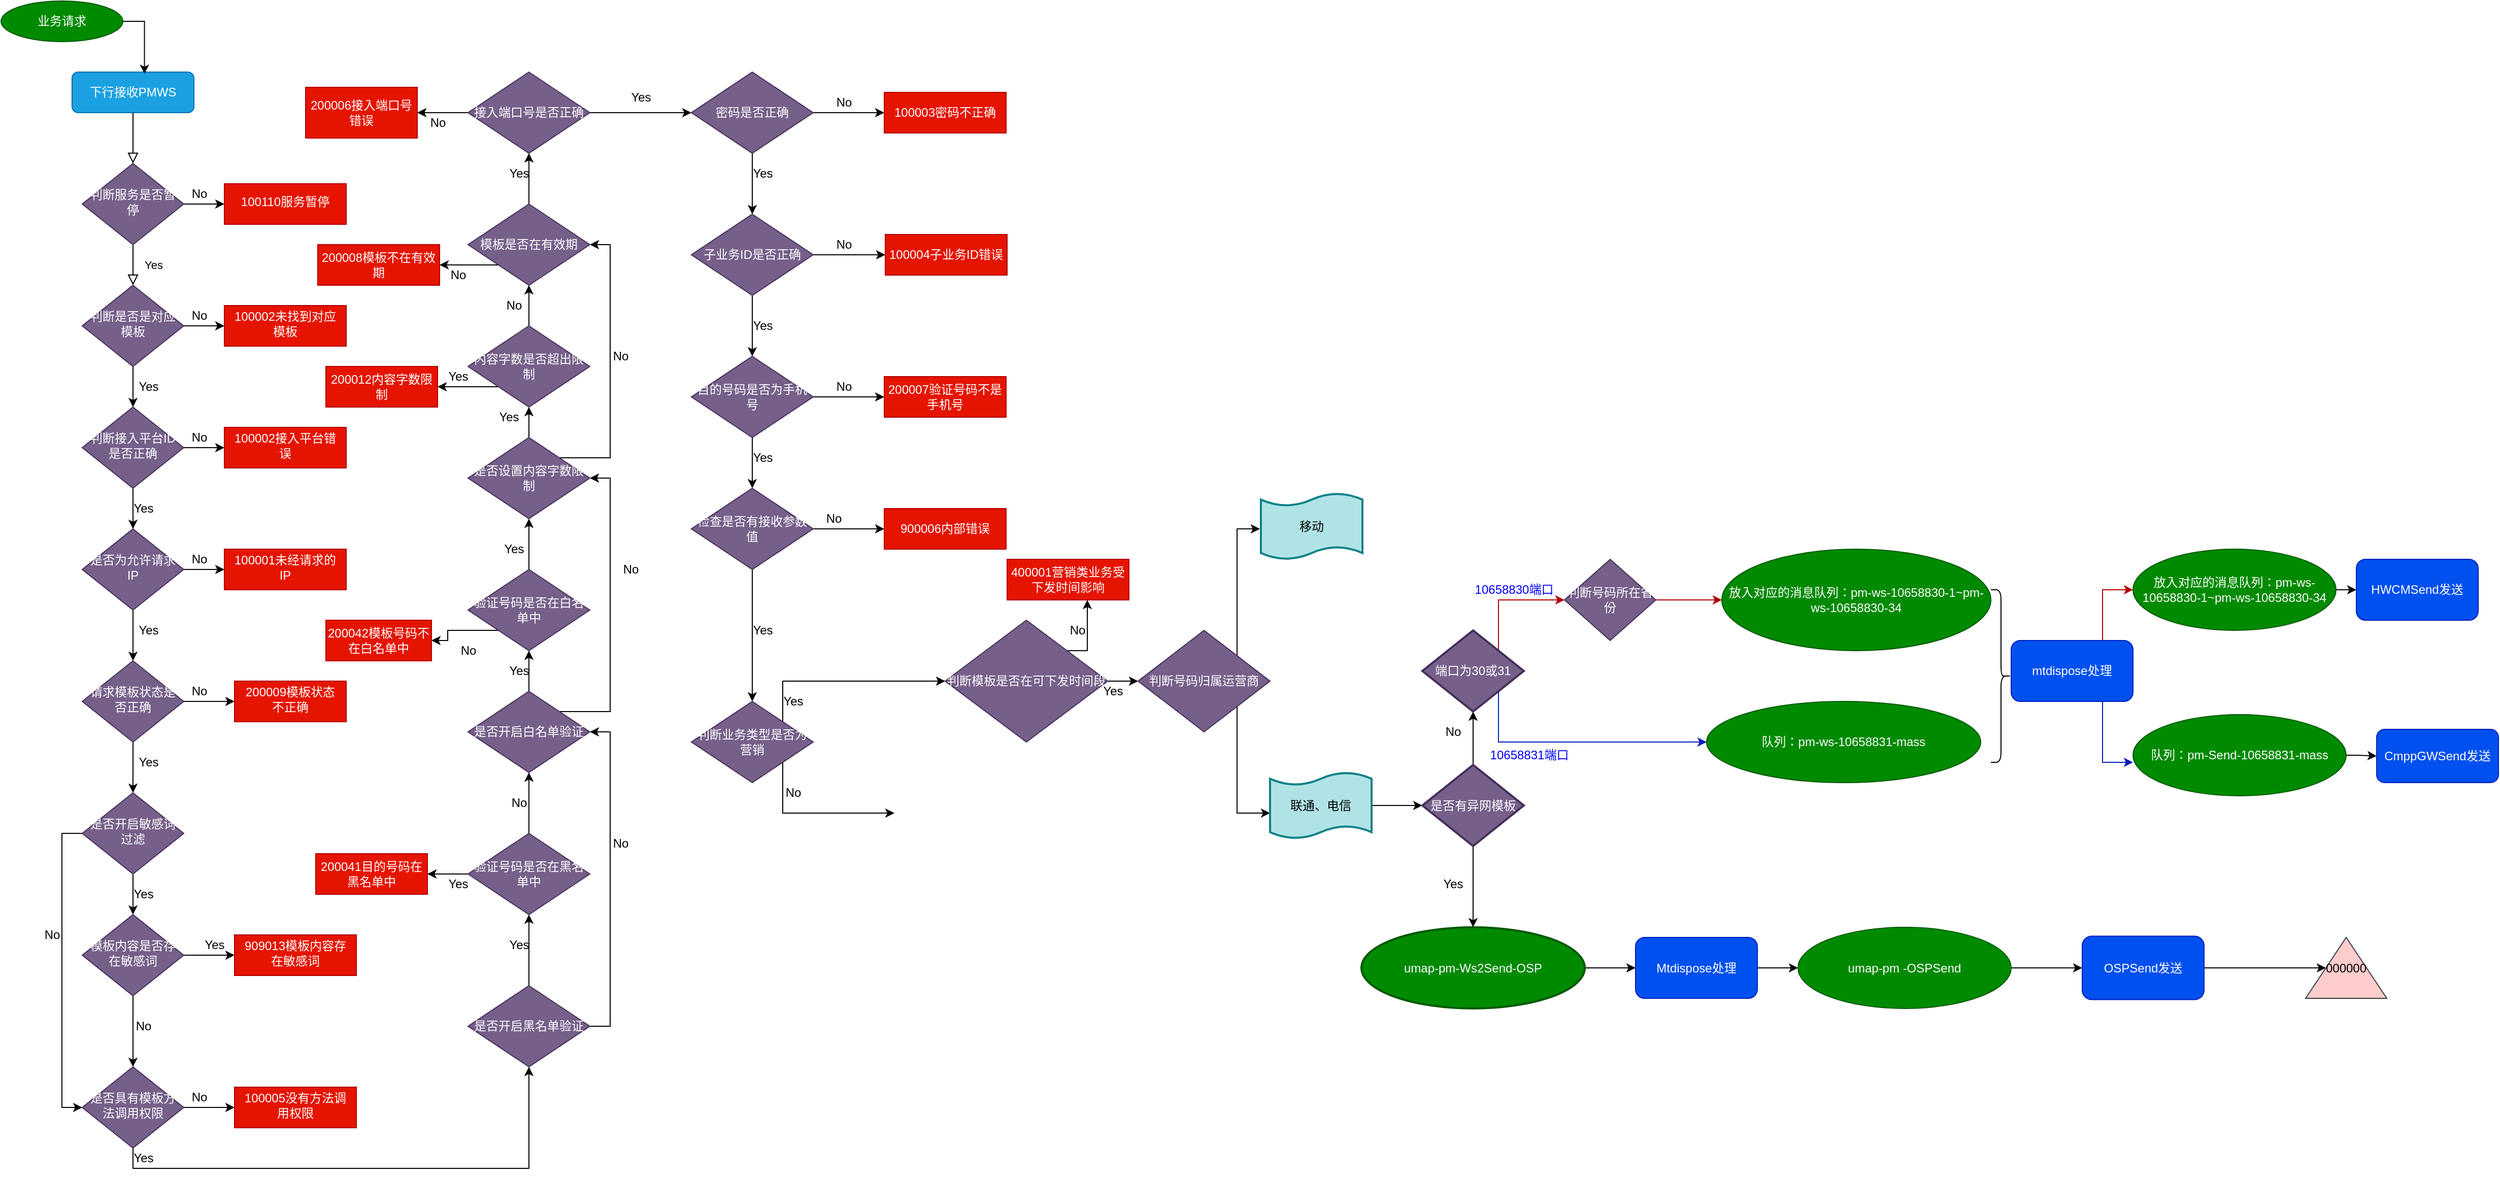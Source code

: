 <mxfile version="13.10.6" type="github">
  <diagram id="C5RBs43oDa-KdzZeNtuy" name="Page-1">
    <mxGraphModel dx="1194" dy="514" grid="1" gridSize="10" guides="1" tooltips="1" connect="1" arrows="1" fold="1" page="1" pageScale="1" pageWidth="827" pageHeight="1169" math="0" shadow="0">
      <root>
        <mxCell id="WIyWlLk6GJQsqaUBKTNV-0" />
        <mxCell id="WIyWlLk6GJQsqaUBKTNV-1" parent="WIyWlLk6GJQsqaUBKTNV-0" />
        <mxCell id="WIyWlLk6GJQsqaUBKTNV-2" value="" style="rounded=0;html=1;jettySize=auto;orthogonalLoop=1;fontSize=11;endArrow=block;endFill=0;endSize=8;strokeWidth=1;shadow=0;labelBackgroundColor=none;edgeStyle=orthogonalEdgeStyle;" parent="WIyWlLk6GJQsqaUBKTNV-1" source="WIyWlLk6GJQsqaUBKTNV-3" target="WIyWlLk6GJQsqaUBKTNV-6" edge="1">
          <mxGeometry relative="1" as="geometry" />
        </mxCell>
        <mxCell id="WIyWlLk6GJQsqaUBKTNV-3" value="下行接收PMWS" style="rounded=1;whiteSpace=wrap;html=1;fontSize=12;glass=0;strokeWidth=1;shadow=0;fillColor=#1ba1e2;strokeColor=#006EAF;fontColor=#ffffff;" parent="WIyWlLk6GJQsqaUBKTNV-1" vertex="1">
          <mxGeometry x="70" y="70" width="120" height="40" as="geometry" />
        </mxCell>
        <mxCell id="WIyWlLk6GJQsqaUBKTNV-4" value="Yes" style="rounded=0;html=1;jettySize=auto;orthogonalLoop=1;fontSize=11;endArrow=block;endFill=0;endSize=8;strokeWidth=1;shadow=0;labelBackgroundColor=none;edgeStyle=orthogonalEdgeStyle;" parent="WIyWlLk6GJQsqaUBKTNV-1" source="WIyWlLk6GJQsqaUBKTNV-6" target="WIyWlLk6GJQsqaUBKTNV-10" edge="1">
          <mxGeometry y="20" relative="1" as="geometry">
            <mxPoint as="offset" />
          </mxGeometry>
        </mxCell>
        <mxCell id="mw9BFmcyNcV64FFNhd6j-9" value="" style="edgeStyle=orthogonalEdgeStyle;rounded=0;orthogonalLoop=1;jettySize=auto;html=1;" edge="1" parent="WIyWlLk6GJQsqaUBKTNV-1" source="WIyWlLk6GJQsqaUBKTNV-6" target="mw9BFmcyNcV64FFNhd6j-8">
          <mxGeometry relative="1" as="geometry" />
        </mxCell>
        <mxCell id="WIyWlLk6GJQsqaUBKTNV-6" value="判断服务是否暂停" style="rhombus;whiteSpace=wrap;html=1;shadow=0;fontFamily=Helvetica;fontSize=12;align=center;strokeWidth=1;spacing=6;spacingTop=-4;fillColor=#76608a;strokeColor=#432D57;fontColor=#ffffff;" parent="WIyWlLk6GJQsqaUBKTNV-1" vertex="1">
          <mxGeometry x="80" y="160" width="100" height="80" as="geometry" />
        </mxCell>
        <mxCell id="mw9BFmcyNcV64FFNhd6j-5" value="" style="edgeStyle=orthogonalEdgeStyle;rounded=0;orthogonalLoop=1;jettySize=auto;html=1;" edge="1" parent="WIyWlLk6GJQsqaUBKTNV-1" source="WIyWlLk6GJQsqaUBKTNV-10" target="mw9BFmcyNcV64FFNhd6j-4">
          <mxGeometry relative="1" as="geometry" />
        </mxCell>
        <mxCell id="mw9BFmcyNcV64FFNhd6j-12" value="" style="edgeStyle=orthogonalEdgeStyle;rounded=0;orthogonalLoop=1;jettySize=auto;html=1;" edge="1" parent="WIyWlLk6GJQsqaUBKTNV-1" source="WIyWlLk6GJQsqaUBKTNV-10" target="mw9BFmcyNcV64FFNhd6j-11">
          <mxGeometry relative="1" as="geometry" />
        </mxCell>
        <mxCell id="WIyWlLk6GJQsqaUBKTNV-10" value="判断是否是对应模板" style="rhombus;whiteSpace=wrap;html=1;shadow=0;fontFamily=Helvetica;fontSize=12;align=center;strokeWidth=1;spacing=6;spacingTop=-4;fillColor=#76608a;strokeColor=#432D57;fontColor=#ffffff;" parent="WIyWlLk6GJQsqaUBKTNV-1" vertex="1">
          <mxGeometry x="80" y="280" width="100" height="80" as="geometry" />
        </mxCell>
        <mxCell id="mw9BFmcyNcV64FFNhd6j-44" style="edgeStyle=orthogonalEdgeStyle;rounded=0;orthogonalLoop=1;jettySize=auto;html=1;exitX=1;exitY=0.5;exitDx=0;exitDy=0;entryX=0.594;entryY=0.042;entryDx=0;entryDy=0;entryPerimeter=0;" edge="1" parent="WIyWlLk6GJQsqaUBKTNV-1" source="mw9BFmcyNcV64FFNhd6j-0" target="WIyWlLk6GJQsqaUBKTNV-3">
          <mxGeometry relative="1" as="geometry">
            <Array as="points">
              <mxPoint x="141" y="20" />
            </Array>
          </mxGeometry>
        </mxCell>
        <mxCell id="mw9BFmcyNcV64FFNhd6j-0" value="业务请求" style="ellipse;whiteSpace=wrap;html=1;fillColor=#008a00;strokeColor=#005700;fontColor=#ffffff;" vertex="1" parent="WIyWlLk6GJQsqaUBKTNV-1">
          <mxGeometry width="120" height="40" as="geometry" />
        </mxCell>
        <mxCell id="mw9BFmcyNcV64FFNhd6j-3" value="No" style="text;html=1;align=center;verticalAlign=middle;resizable=0;points=[];autosize=1;" vertex="1" parent="WIyWlLk6GJQsqaUBKTNV-1">
          <mxGeometry x="180" y="300" width="30" height="20" as="geometry" />
        </mxCell>
        <mxCell id="mw9BFmcyNcV64FFNhd6j-7" value="" style="edgeStyle=orthogonalEdgeStyle;rounded=0;orthogonalLoop=1;jettySize=auto;html=1;" edge="1" parent="WIyWlLk6GJQsqaUBKTNV-1" source="mw9BFmcyNcV64FFNhd6j-4" target="mw9BFmcyNcV64FFNhd6j-6">
          <mxGeometry relative="1" as="geometry" />
        </mxCell>
        <mxCell id="mw9BFmcyNcV64FFNhd6j-16" value="" style="edgeStyle=orthogonalEdgeStyle;rounded=0;orthogonalLoop=1;jettySize=auto;html=1;" edge="1" parent="WIyWlLk6GJQsqaUBKTNV-1" source="mw9BFmcyNcV64FFNhd6j-4" target="mw9BFmcyNcV64FFNhd6j-15">
          <mxGeometry relative="1" as="geometry" />
        </mxCell>
        <mxCell id="mw9BFmcyNcV64FFNhd6j-4" value="判断接入平台ID是否正确" style="rhombus;whiteSpace=wrap;html=1;shadow=0;fontFamily=Helvetica;fontSize=12;align=center;strokeWidth=1;spacing=6;spacingTop=-4;fillColor=#76608a;strokeColor=#432D57;fontColor=#ffffff;" vertex="1" parent="WIyWlLk6GJQsqaUBKTNV-1">
          <mxGeometry x="80" y="400" width="100" height="80" as="geometry" />
        </mxCell>
        <mxCell id="mw9BFmcyNcV64FFNhd6j-6" value="100002接入平台错误" style="whiteSpace=wrap;html=1;shadow=0;strokeWidth=1;spacing=6;spacingTop=-4;fillColor=#e51400;strokeColor=#B20000;fontColor=#ffffff;" vertex="1" parent="WIyWlLk6GJQsqaUBKTNV-1">
          <mxGeometry x="220" y="420" width="120" height="40" as="geometry" />
        </mxCell>
        <mxCell id="mw9BFmcyNcV64FFNhd6j-8" value="100110服务暂停" style="whiteSpace=wrap;html=1;shadow=0;strokeWidth=1;spacing=6;spacingTop=-4;fillColor=#e51400;strokeColor=#B20000;fontColor=#ffffff;" vertex="1" parent="WIyWlLk6GJQsqaUBKTNV-1">
          <mxGeometry x="220" y="180" width="120" height="40" as="geometry" />
        </mxCell>
        <mxCell id="mw9BFmcyNcV64FFNhd6j-10" value="No" style="text;html=1;align=center;verticalAlign=middle;resizable=0;points=[];autosize=1;" vertex="1" parent="WIyWlLk6GJQsqaUBKTNV-1">
          <mxGeometry x="180" y="180" width="30" height="20" as="geometry" />
        </mxCell>
        <mxCell id="mw9BFmcyNcV64FFNhd6j-11" value="100002未找到对应模板" style="whiteSpace=wrap;html=1;shadow=0;strokeWidth=1;spacing=6;spacingTop=-4;fillColor=#e51400;strokeColor=#B20000;fontColor=#ffffff;" vertex="1" parent="WIyWlLk6GJQsqaUBKTNV-1">
          <mxGeometry x="220" y="300" width="120" height="40" as="geometry" />
        </mxCell>
        <mxCell id="mw9BFmcyNcV64FFNhd6j-13" value="No" style="text;html=1;align=center;verticalAlign=middle;resizable=0;points=[];autosize=1;" vertex="1" parent="WIyWlLk6GJQsqaUBKTNV-1">
          <mxGeometry x="180" y="420" width="30" height="20" as="geometry" />
        </mxCell>
        <mxCell id="mw9BFmcyNcV64FFNhd6j-14" value="Yes" style="text;html=1;align=center;verticalAlign=middle;resizable=0;points=[];autosize=1;" vertex="1" parent="WIyWlLk6GJQsqaUBKTNV-1">
          <mxGeometry x="130" y="370" width="30" height="20" as="geometry" />
        </mxCell>
        <mxCell id="mw9BFmcyNcV64FFNhd6j-19" value="" style="edgeStyle=orthogonalEdgeStyle;rounded=0;orthogonalLoop=1;jettySize=auto;html=1;" edge="1" parent="WIyWlLk6GJQsqaUBKTNV-1" source="mw9BFmcyNcV64FFNhd6j-15" target="mw9BFmcyNcV64FFNhd6j-18">
          <mxGeometry relative="1" as="geometry" />
        </mxCell>
        <mxCell id="mw9BFmcyNcV64FFNhd6j-22" value="" style="edgeStyle=orthogonalEdgeStyle;rounded=0;orthogonalLoop=1;jettySize=auto;html=1;" edge="1" parent="WIyWlLk6GJQsqaUBKTNV-1" source="mw9BFmcyNcV64FFNhd6j-15" target="mw9BFmcyNcV64FFNhd6j-21">
          <mxGeometry relative="1" as="geometry" />
        </mxCell>
        <mxCell id="mw9BFmcyNcV64FFNhd6j-15" value="是否为允许请求IP" style="rhombus;whiteSpace=wrap;html=1;shadow=0;fontFamily=Helvetica;fontSize=12;align=center;strokeWidth=1;spacing=6;spacingTop=-4;fillColor=#76608a;strokeColor=#432D57;fontColor=#ffffff;" vertex="1" parent="WIyWlLk6GJQsqaUBKTNV-1">
          <mxGeometry x="80" y="520" width="100" height="80" as="geometry" />
        </mxCell>
        <mxCell id="mw9BFmcyNcV64FFNhd6j-17" value="Yes" style="text;html=1;align=center;verticalAlign=middle;resizable=0;points=[];autosize=1;" vertex="1" parent="WIyWlLk6GJQsqaUBKTNV-1">
          <mxGeometry x="125" y="490" width="30" height="20" as="geometry" />
        </mxCell>
        <mxCell id="mw9BFmcyNcV64FFNhd6j-18" value="100001未经请求的IP" style="whiteSpace=wrap;html=1;shadow=0;strokeWidth=1;spacing=6;spacingTop=-4;fillColor=#e51400;strokeColor=#B20000;fontColor=#ffffff;" vertex="1" parent="WIyWlLk6GJQsqaUBKTNV-1">
          <mxGeometry x="220" y="540" width="120" height="40" as="geometry" />
        </mxCell>
        <mxCell id="mw9BFmcyNcV64FFNhd6j-20" value="No" style="text;html=1;align=center;verticalAlign=middle;resizable=0;points=[];autosize=1;" vertex="1" parent="WIyWlLk6GJQsqaUBKTNV-1">
          <mxGeometry x="180" y="540" width="30" height="20" as="geometry" />
        </mxCell>
        <mxCell id="mw9BFmcyNcV64FFNhd6j-25" value="" style="edgeStyle=orthogonalEdgeStyle;rounded=0;orthogonalLoop=1;jettySize=auto;html=1;" edge="1" parent="WIyWlLk6GJQsqaUBKTNV-1" source="mw9BFmcyNcV64FFNhd6j-21" target="mw9BFmcyNcV64FFNhd6j-24">
          <mxGeometry relative="1" as="geometry" />
        </mxCell>
        <mxCell id="mw9BFmcyNcV64FFNhd6j-28" value="" style="edgeStyle=orthogonalEdgeStyle;rounded=0;orthogonalLoop=1;jettySize=auto;html=1;" edge="1" parent="WIyWlLk6GJQsqaUBKTNV-1" source="mw9BFmcyNcV64FFNhd6j-21" target="mw9BFmcyNcV64FFNhd6j-27">
          <mxGeometry relative="1" as="geometry" />
        </mxCell>
        <mxCell id="mw9BFmcyNcV64FFNhd6j-21" value="请求模板状态是否正确" style="rhombus;whiteSpace=wrap;html=1;shadow=0;fontFamily=Helvetica;fontSize=12;align=center;strokeWidth=1;spacing=6;spacingTop=-4;fillColor=#76608a;strokeColor=#432D57;fontColor=#ffffff;" vertex="1" parent="WIyWlLk6GJQsqaUBKTNV-1">
          <mxGeometry x="80" y="650" width="100" height="80" as="geometry" />
        </mxCell>
        <mxCell id="mw9BFmcyNcV64FFNhd6j-23" value="Yes" style="text;html=1;align=center;verticalAlign=middle;resizable=0;points=[];autosize=1;" vertex="1" parent="WIyWlLk6GJQsqaUBKTNV-1">
          <mxGeometry x="130" y="610" width="30" height="20" as="geometry" />
        </mxCell>
        <mxCell id="mw9BFmcyNcV64FFNhd6j-24" value="200009模板状态不正确" style="whiteSpace=wrap;html=1;shadow=0;strokeWidth=1;spacing=6;spacingTop=-4;fillColor=#e51400;strokeColor=#B20000;fontColor=#ffffff;" vertex="1" parent="WIyWlLk6GJQsqaUBKTNV-1">
          <mxGeometry x="230" y="670" width="110" height="40" as="geometry" />
        </mxCell>
        <mxCell id="mw9BFmcyNcV64FFNhd6j-26" value="No" style="text;html=1;align=center;verticalAlign=middle;resizable=0;points=[];autosize=1;" vertex="1" parent="WIyWlLk6GJQsqaUBKTNV-1">
          <mxGeometry x="180" y="670" width="30" height="20" as="geometry" />
        </mxCell>
        <mxCell id="mw9BFmcyNcV64FFNhd6j-34" value="" style="edgeStyle=orthogonalEdgeStyle;rounded=0;orthogonalLoop=1;jettySize=auto;html=1;" edge="1" parent="WIyWlLk6GJQsqaUBKTNV-1" source="mw9BFmcyNcV64FFNhd6j-27" target="mw9BFmcyNcV64FFNhd6j-33">
          <mxGeometry relative="1" as="geometry" />
        </mxCell>
        <mxCell id="mw9BFmcyNcV64FFNhd6j-38" style="edgeStyle=orthogonalEdgeStyle;rounded=0;orthogonalLoop=1;jettySize=auto;html=1;exitX=0;exitY=0.5;exitDx=0;exitDy=0;entryX=0;entryY=0.5;entryDx=0;entryDy=0;" edge="1" parent="WIyWlLk6GJQsqaUBKTNV-1" source="mw9BFmcyNcV64FFNhd6j-27" target="mw9BFmcyNcV64FFNhd6j-36">
          <mxGeometry relative="1" as="geometry" />
        </mxCell>
        <mxCell id="mw9BFmcyNcV64FFNhd6j-27" value="是否开启敏感词过滤" style="rhombus;whiteSpace=wrap;html=1;shadow=0;fontFamily=Helvetica;fontSize=12;align=center;strokeWidth=1;spacing=6;spacingTop=-4;fillColor=#76608a;strokeColor=#432D57;fontColor=#ffffff;" vertex="1" parent="WIyWlLk6GJQsqaUBKTNV-1">
          <mxGeometry x="80" y="780" width="100" height="80" as="geometry" />
        </mxCell>
        <mxCell id="mw9BFmcyNcV64FFNhd6j-29" value="Yes" style="text;html=1;align=center;verticalAlign=middle;resizable=0;points=[];autosize=1;" vertex="1" parent="WIyWlLk6GJQsqaUBKTNV-1">
          <mxGeometry x="130" y="740" width="30" height="20" as="geometry" />
        </mxCell>
        <mxCell id="mw9BFmcyNcV64FFNhd6j-37" value="" style="edgeStyle=orthogonalEdgeStyle;rounded=0;orthogonalLoop=1;jettySize=auto;html=1;" edge="1" parent="WIyWlLk6GJQsqaUBKTNV-1" source="mw9BFmcyNcV64FFNhd6j-33" target="mw9BFmcyNcV64FFNhd6j-36">
          <mxGeometry relative="1" as="geometry" />
        </mxCell>
        <mxCell id="mw9BFmcyNcV64FFNhd6j-42" value="" style="edgeStyle=orthogonalEdgeStyle;rounded=0;orthogonalLoop=1;jettySize=auto;html=1;" edge="1" parent="WIyWlLk6GJQsqaUBKTNV-1" source="mw9BFmcyNcV64FFNhd6j-33" target="mw9BFmcyNcV64FFNhd6j-41">
          <mxGeometry relative="1" as="geometry" />
        </mxCell>
        <mxCell id="mw9BFmcyNcV64FFNhd6j-33" value="模板内容是否存在敏感词" style="rhombus;whiteSpace=wrap;html=1;shadow=0;fontFamily=Helvetica;fontSize=12;align=center;strokeWidth=1;spacing=6;spacingTop=-4;fillColor=#76608a;strokeColor=#432D57;fontColor=#ffffff;" vertex="1" parent="WIyWlLk6GJQsqaUBKTNV-1">
          <mxGeometry x="80" y="900" width="100" height="80" as="geometry" />
        </mxCell>
        <mxCell id="mw9BFmcyNcV64FFNhd6j-35" value="Yes" style="text;html=1;align=center;verticalAlign=middle;resizable=0;points=[];autosize=1;" vertex="1" parent="WIyWlLk6GJQsqaUBKTNV-1">
          <mxGeometry x="125" y="870" width="30" height="20" as="geometry" />
        </mxCell>
        <mxCell id="mw9BFmcyNcV64FFNhd6j-47" value="" style="edgeStyle=orthogonalEdgeStyle;rounded=0;orthogonalLoop=1;jettySize=auto;html=1;" edge="1" parent="WIyWlLk6GJQsqaUBKTNV-1" source="mw9BFmcyNcV64FFNhd6j-36" target="mw9BFmcyNcV64FFNhd6j-46">
          <mxGeometry relative="1" as="geometry" />
        </mxCell>
        <mxCell id="mw9BFmcyNcV64FFNhd6j-49" style="edgeStyle=orthogonalEdgeStyle;rounded=0;orthogonalLoop=1;jettySize=auto;html=1;exitX=0.5;exitY=1;exitDx=0;exitDy=0;" edge="1" parent="WIyWlLk6GJQsqaUBKTNV-1" source="mw9BFmcyNcV64FFNhd6j-36">
          <mxGeometry relative="1" as="geometry">
            <mxPoint x="520" y="1050" as="targetPoint" />
            <Array as="points">
              <mxPoint x="130" y="1150" />
              <mxPoint x="520" y="1150" />
              <mxPoint x="520" y="1100" />
            </Array>
          </mxGeometry>
        </mxCell>
        <mxCell id="mw9BFmcyNcV64FFNhd6j-36" value="是否具有模板方法调用权限" style="rhombus;whiteSpace=wrap;html=1;shadow=0;fontFamily=Helvetica;fontSize=12;align=center;strokeWidth=1;spacing=6;spacingTop=-4;fillColor=#76608a;strokeColor=#432D57;fontColor=#ffffff;" vertex="1" parent="WIyWlLk6GJQsqaUBKTNV-1">
          <mxGeometry x="80" y="1050" width="100" height="80" as="geometry" />
        </mxCell>
        <mxCell id="mw9BFmcyNcV64FFNhd6j-39" value="No" style="text;html=1;align=center;verticalAlign=middle;resizable=0;points=[];autosize=1;" vertex="1" parent="WIyWlLk6GJQsqaUBKTNV-1">
          <mxGeometry x="35" y="910" width="30" height="20" as="geometry" />
        </mxCell>
        <mxCell id="mw9BFmcyNcV64FFNhd6j-40" value="No" style="text;html=1;align=center;verticalAlign=middle;resizable=0;points=[];autosize=1;" vertex="1" parent="WIyWlLk6GJQsqaUBKTNV-1">
          <mxGeometry x="125" y="1000" width="30" height="20" as="geometry" />
        </mxCell>
        <mxCell id="mw9BFmcyNcV64FFNhd6j-41" value="909013模板内容存在敏感词" style="whiteSpace=wrap;html=1;shadow=0;strokeWidth=1;spacing=6;spacingTop=-4;fillColor=#e51400;strokeColor=#B20000;fontColor=#ffffff;" vertex="1" parent="WIyWlLk6GJQsqaUBKTNV-1">
          <mxGeometry x="230" y="920" width="120" height="40" as="geometry" />
        </mxCell>
        <mxCell id="mw9BFmcyNcV64FFNhd6j-43" value="Yes" style="text;html=1;align=center;verticalAlign=middle;resizable=0;points=[];autosize=1;" vertex="1" parent="WIyWlLk6GJQsqaUBKTNV-1">
          <mxGeometry x="195" y="920" width="30" height="20" as="geometry" />
        </mxCell>
        <mxCell id="mw9BFmcyNcV64FFNhd6j-46" value="100005没有方法调用权限" style="whiteSpace=wrap;html=1;shadow=0;strokeWidth=1;spacing=6;spacingTop=-4;fillColor=#e51400;strokeColor=#B20000;fontColor=#ffffff;" vertex="1" parent="WIyWlLk6GJQsqaUBKTNV-1">
          <mxGeometry x="230" y="1070" width="120" height="40" as="geometry" />
        </mxCell>
        <mxCell id="mw9BFmcyNcV64FFNhd6j-48" value="No" style="text;html=1;align=center;verticalAlign=middle;resizable=0;points=[];autosize=1;" vertex="1" parent="WIyWlLk6GJQsqaUBKTNV-1">
          <mxGeometry x="180" y="1070" width="30" height="20" as="geometry" />
        </mxCell>
        <mxCell id="mw9BFmcyNcV64FFNhd6j-50" value="Yes" style="text;html=1;align=center;verticalAlign=middle;resizable=0;points=[];autosize=1;" vertex="1" parent="WIyWlLk6GJQsqaUBKTNV-1">
          <mxGeometry x="125" y="1130" width="30" height="20" as="geometry" />
        </mxCell>
        <mxCell id="mw9BFmcyNcV64FFNhd6j-55" value="" style="edgeStyle=orthogonalEdgeStyle;rounded=0;orthogonalLoop=1;jettySize=auto;html=1;" edge="1" parent="WIyWlLk6GJQsqaUBKTNV-1" source="mw9BFmcyNcV64FFNhd6j-53" target="mw9BFmcyNcV64FFNhd6j-54">
          <mxGeometry relative="1" as="geometry" />
        </mxCell>
        <mxCell id="mw9BFmcyNcV64FFNhd6j-63" style="edgeStyle=orthogonalEdgeStyle;rounded=0;orthogonalLoop=1;jettySize=auto;html=1;exitX=1;exitY=0.5;exitDx=0;exitDy=0;entryX=1;entryY=0.5;entryDx=0;entryDy=0;" edge="1" parent="WIyWlLk6GJQsqaUBKTNV-1" source="mw9BFmcyNcV64FFNhd6j-53" target="mw9BFmcyNcV64FFNhd6j-57">
          <mxGeometry relative="1" as="geometry" />
        </mxCell>
        <mxCell id="mw9BFmcyNcV64FFNhd6j-53" value="是否开启黑名单验证" style="rhombus;whiteSpace=wrap;html=1;fillColor=#76608a;strokeColor=#432D57;fontColor=#ffffff;" vertex="1" parent="WIyWlLk6GJQsqaUBKTNV-1">
          <mxGeometry x="460" y="970" width="120" height="80" as="geometry" />
        </mxCell>
        <mxCell id="mw9BFmcyNcV64FFNhd6j-58" value="" style="edgeStyle=orthogonalEdgeStyle;rounded=0;orthogonalLoop=1;jettySize=auto;html=1;" edge="1" parent="WIyWlLk6GJQsqaUBKTNV-1" source="mw9BFmcyNcV64FFNhd6j-54" target="mw9BFmcyNcV64FFNhd6j-57">
          <mxGeometry relative="1" as="geometry" />
        </mxCell>
        <mxCell id="mw9BFmcyNcV64FFNhd6j-66" value="" style="edgeStyle=orthogonalEdgeStyle;rounded=0;orthogonalLoop=1;jettySize=auto;html=1;" edge="1" parent="WIyWlLk6GJQsqaUBKTNV-1" source="mw9BFmcyNcV64FFNhd6j-54" target="mw9BFmcyNcV64FFNhd6j-65">
          <mxGeometry relative="1" as="geometry" />
        </mxCell>
        <mxCell id="mw9BFmcyNcV64FFNhd6j-54" value="验证号码是否在黑名单中" style="rhombus;whiteSpace=wrap;html=1;fillColor=#76608a;strokeColor=#432D57;fontColor=#ffffff;" vertex="1" parent="WIyWlLk6GJQsqaUBKTNV-1">
          <mxGeometry x="460" y="820" width="120" height="80" as="geometry" />
        </mxCell>
        <mxCell id="mw9BFmcyNcV64FFNhd6j-56" value="Yes" style="text;html=1;align=center;verticalAlign=middle;resizable=0;points=[];autosize=1;" vertex="1" parent="WIyWlLk6GJQsqaUBKTNV-1">
          <mxGeometry x="495" y="920" width="30" height="20" as="geometry" />
        </mxCell>
        <mxCell id="mw9BFmcyNcV64FFNhd6j-61" value="" style="edgeStyle=orthogonalEdgeStyle;rounded=0;orthogonalLoop=1;jettySize=auto;html=1;" edge="1" parent="WIyWlLk6GJQsqaUBKTNV-1" source="mw9BFmcyNcV64FFNhd6j-57" target="mw9BFmcyNcV64FFNhd6j-60">
          <mxGeometry relative="1" as="geometry" />
        </mxCell>
        <mxCell id="mw9BFmcyNcV64FFNhd6j-84" style="edgeStyle=orthogonalEdgeStyle;rounded=0;orthogonalLoop=1;jettySize=auto;html=1;exitX=1;exitY=0;exitDx=0;exitDy=0;entryX=1;entryY=0.5;entryDx=0;entryDy=0;" edge="1" parent="WIyWlLk6GJQsqaUBKTNV-1" source="mw9BFmcyNcV64FFNhd6j-57" target="mw9BFmcyNcV64FFNhd6j-73">
          <mxGeometry relative="1" as="geometry">
            <Array as="points">
              <mxPoint x="600" y="700" />
              <mxPoint x="600" y="470" />
            </Array>
          </mxGeometry>
        </mxCell>
        <mxCell id="mw9BFmcyNcV64FFNhd6j-57" value="是否开启白名单验证" style="rhombus;whiteSpace=wrap;html=1;fillColor=#76608a;strokeColor=#432D57;fontColor=#ffffff;" vertex="1" parent="WIyWlLk6GJQsqaUBKTNV-1">
          <mxGeometry x="460" y="680" width="120" height="80" as="geometry" />
        </mxCell>
        <mxCell id="mw9BFmcyNcV64FFNhd6j-59" value="No" style="text;html=1;align=center;verticalAlign=middle;resizable=0;points=[];autosize=1;" vertex="1" parent="WIyWlLk6GJQsqaUBKTNV-1">
          <mxGeometry x="495" y="780" width="30" height="20" as="geometry" />
        </mxCell>
        <mxCell id="mw9BFmcyNcV64FFNhd6j-74" value="" style="edgeStyle=orthogonalEdgeStyle;rounded=0;orthogonalLoop=1;jettySize=auto;html=1;" edge="1" parent="WIyWlLk6GJQsqaUBKTNV-1" source="mw9BFmcyNcV64FFNhd6j-60" target="mw9BFmcyNcV64FFNhd6j-73">
          <mxGeometry relative="1" as="geometry" />
        </mxCell>
        <mxCell id="mw9BFmcyNcV64FFNhd6j-82" style="edgeStyle=orthogonalEdgeStyle;rounded=0;orthogonalLoop=1;jettySize=auto;html=1;exitX=0;exitY=1;exitDx=0;exitDy=0;entryX=1;entryY=0.5;entryDx=0;entryDy=0;" edge="1" parent="WIyWlLk6GJQsqaUBKTNV-1" source="mw9BFmcyNcV64FFNhd6j-60" target="mw9BFmcyNcV64FFNhd6j-68">
          <mxGeometry relative="1" as="geometry" />
        </mxCell>
        <mxCell id="mw9BFmcyNcV64FFNhd6j-60" value="验证号码是否在白名单中" style="rhombus;whiteSpace=wrap;html=1;fillColor=#76608a;strokeColor=#432D57;fontColor=#ffffff;" vertex="1" parent="WIyWlLk6GJQsqaUBKTNV-1">
          <mxGeometry x="460" y="560" width="120" height="80" as="geometry" />
        </mxCell>
        <mxCell id="mw9BFmcyNcV64FFNhd6j-62" value="Yes" style="text;html=1;align=center;verticalAlign=middle;resizable=0;points=[];autosize=1;" vertex="1" parent="WIyWlLk6GJQsqaUBKTNV-1">
          <mxGeometry x="495" y="650" width="30" height="20" as="geometry" />
        </mxCell>
        <mxCell id="mw9BFmcyNcV64FFNhd6j-64" value="No" style="text;html=1;align=center;verticalAlign=middle;resizable=0;points=[];autosize=1;" vertex="1" parent="WIyWlLk6GJQsqaUBKTNV-1">
          <mxGeometry x="595" y="820" width="30" height="20" as="geometry" />
        </mxCell>
        <mxCell id="mw9BFmcyNcV64FFNhd6j-65" value="200041目的号码在黑名单中" style="whiteSpace=wrap;html=1;fillColor=#e51400;strokeColor=#B20000;fontColor=#ffffff;" vertex="1" parent="WIyWlLk6GJQsqaUBKTNV-1">
          <mxGeometry x="310" y="840" width="110" height="40" as="geometry" />
        </mxCell>
        <mxCell id="mw9BFmcyNcV64FFNhd6j-67" value="Yes" style="text;html=1;align=center;verticalAlign=middle;resizable=0;points=[];autosize=1;" vertex="1" parent="WIyWlLk6GJQsqaUBKTNV-1">
          <mxGeometry x="435" y="860" width="30" height="20" as="geometry" />
        </mxCell>
        <mxCell id="mw9BFmcyNcV64FFNhd6j-68" value="200042模板号码不在白名单中" style="whiteSpace=wrap;html=1;fillColor=#e51400;strokeColor=#B20000;fontColor=#ffffff;" vertex="1" parent="WIyWlLk6GJQsqaUBKTNV-1">
          <mxGeometry x="320" y="610" width="104" height="40" as="geometry" />
        </mxCell>
        <mxCell id="mw9BFmcyNcV64FFNhd6j-71" value="No" style="text;html=1;align=center;verticalAlign=middle;resizable=0;points=[];autosize=1;" vertex="1" parent="WIyWlLk6GJQsqaUBKTNV-1">
          <mxGeometry x="445" y="630" width="30" height="20" as="geometry" />
        </mxCell>
        <mxCell id="mw9BFmcyNcV64FFNhd6j-77" value="" style="edgeStyle=orthogonalEdgeStyle;rounded=0;orthogonalLoop=1;jettySize=auto;html=1;" edge="1" parent="WIyWlLk6GJQsqaUBKTNV-1" source="mw9BFmcyNcV64FFNhd6j-73" target="mw9BFmcyNcV64FFNhd6j-76">
          <mxGeometry relative="1" as="geometry" />
        </mxCell>
        <mxCell id="mw9BFmcyNcV64FFNhd6j-105" style="edgeStyle=orthogonalEdgeStyle;rounded=0;orthogonalLoop=1;jettySize=auto;html=1;exitX=1;exitY=0;exitDx=0;exitDy=0;entryX=1;entryY=0.5;entryDx=0;entryDy=0;" edge="1" parent="WIyWlLk6GJQsqaUBKTNV-1" source="mw9BFmcyNcV64FFNhd6j-73" target="mw9BFmcyNcV64FFNhd6j-86">
          <mxGeometry relative="1" as="geometry">
            <Array as="points">
              <mxPoint x="600" y="450" />
              <mxPoint x="600" y="240" />
            </Array>
          </mxGeometry>
        </mxCell>
        <mxCell id="mw9BFmcyNcV64FFNhd6j-73" value="是否设置内容字数限制" style="rhombus;whiteSpace=wrap;html=1;fillColor=#76608a;strokeColor=#432D57;fontColor=#ffffff;" vertex="1" parent="WIyWlLk6GJQsqaUBKTNV-1">
          <mxGeometry x="460" y="430" width="120" height="80" as="geometry" />
        </mxCell>
        <mxCell id="mw9BFmcyNcV64FFNhd6j-75" value="Yes" style="text;html=1;align=center;verticalAlign=middle;resizable=0;points=[];autosize=1;" vertex="1" parent="WIyWlLk6GJQsqaUBKTNV-1">
          <mxGeometry x="490" y="530" width="30" height="20" as="geometry" />
        </mxCell>
        <mxCell id="mw9BFmcyNcV64FFNhd6j-81" style="edgeStyle=orthogonalEdgeStyle;rounded=0;orthogonalLoop=1;jettySize=auto;html=1;exitX=0;exitY=1;exitDx=0;exitDy=0;entryX=1;entryY=0.5;entryDx=0;entryDy=0;" edge="1" parent="WIyWlLk6GJQsqaUBKTNV-1" source="mw9BFmcyNcV64FFNhd6j-76" target="mw9BFmcyNcV64FFNhd6j-79">
          <mxGeometry relative="1" as="geometry" />
        </mxCell>
        <mxCell id="mw9BFmcyNcV64FFNhd6j-87" value="" style="edgeStyle=orthogonalEdgeStyle;rounded=0;orthogonalLoop=1;jettySize=auto;html=1;" edge="1" parent="WIyWlLk6GJQsqaUBKTNV-1" source="mw9BFmcyNcV64FFNhd6j-76" target="mw9BFmcyNcV64FFNhd6j-86">
          <mxGeometry relative="1" as="geometry" />
        </mxCell>
        <mxCell id="mw9BFmcyNcV64FFNhd6j-76" value="内容字数是否超出限制" style="rhombus;whiteSpace=wrap;html=1;fillColor=#76608a;strokeColor=#432D57;fontColor=#ffffff;" vertex="1" parent="WIyWlLk6GJQsqaUBKTNV-1">
          <mxGeometry x="460" y="320" width="120" height="80" as="geometry" />
        </mxCell>
        <mxCell id="mw9BFmcyNcV64FFNhd6j-78" value="Yes" style="text;html=1;align=center;verticalAlign=middle;resizable=0;points=[];autosize=1;" vertex="1" parent="WIyWlLk6GJQsqaUBKTNV-1">
          <mxGeometry x="485" y="400" width="30" height="20" as="geometry" />
        </mxCell>
        <mxCell id="mw9BFmcyNcV64FFNhd6j-79" value="200012内容字数限制" style="whiteSpace=wrap;html=1;fillColor=#e51400;strokeColor=#B20000;fontColor=#ffffff;" vertex="1" parent="WIyWlLk6GJQsqaUBKTNV-1">
          <mxGeometry x="320" y="360" width="110" height="40" as="geometry" />
        </mxCell>
        <mxCell id="mw9BFmcyNcV64FFNhd6j-83" value="Yes" style="text;html=1;align=center;verticalAlign=middle;resizable=0;points=[];autosize=1;" vertex="1" parent="WIyWlLk6GJQsqaUBKTNV-1">
          <mxGeometry x="435" y="360" width="30" height="20" as="geometry" />
        </mxCell>
        <mxCell id="mw9BFmcyNcV64FFNhd6j-85" value="No" style="text;html=1;align=center;verticalAlign=middle;resizable=0;points=[];autosize=1;" vertex="1" parent="WIyWlLk6GJQsqaUBKTNV-1">
          <mxGeometry x="605" y="550" width="30" height="20" as="geometry" />
        </mxCell>
        <mxCell id="mw9BFmcyNcV64FFNhd6j-90" style="edgeStyle=orthogonalEdgeStyle;rounded=0;orthogonalLoop=1;jettySize=auto;html=1;exitX=0;exitY=1;exitDx=0;exitDy=0;entryX=1;entryY=0.5;entryDx=0;entryDy=0;" edge="1" parent="WIyWlLk6GJQsqaUBKTNV-1" source="mw9BFmcyNcV64FFNhd6j-86" target="mw9BFmcyNcV64FFNhd6j-88">
          <mxGeometry relative="1" as="geometry" />
        </mxCell>
        <mxCell id="mw9BFmcyNcV64FFNhd6j-94" value="" style="edgeStyle=orthogonalEdgeStyle;rounded=0;orthogonalLoop=1;jettySize=auto;html=1;" edge="1" parent="WIyWlLk6GJQsqaUBKTNV-1" source="mw9BFmcyNcV64FFNhd6j-86" target="mw9BFmcyNcV64FFNhd6j-93">
          <mxGeometry relative="1" as="geometry" />
        </mxCell>
        <mxCell id="mw9BFmcyNcV64FFNhd6j-86" value="模板是否在有效期" style="rhombus;whiteSpace=wrap;html=1;fillColor=#76608a;strokeColor=#432D57;fontColor=#ffffff;" vertex="1" parent="WIyWlLk6GJQsqaUBKTNV-1">
          <mxGeometry x="460" y="200" width="120" height="80" as="geometry" />
        </mxCell>
        <mxCell id="mw9BFmcyNcV64FFNhd6j-88" value="200008模板不在有效期" style="whiteSpace=wrap;html=1;fillColor=#e51400;strokeColor=#B20000;fontColor=#ffffff;" vertex="1" parent="WIyWlLk6GJQsqaUBKTNV-1">
          <mxGeometry x="312" y="240" width="120" height="40" as="geometry" />
        </mxCell>
        <mxCell id="mw9BFmcyNcV64FFNhd6j-91" value="No" style="text;html=1;align=center;verticalAlign=middle;resizable=0;points=[];autosize=1;" vertex="1" parent="WIyWlLk6GJQsqaUBKTNV-1">
          <mxGeometry x="490" y="290" width="30" height="20" as="geometry" />
        </mxCell>
        <mxCell id="mw9BFmcyNcV64FFNhd6j-92" value="No" style="text;html=1;align=center;verticalAlign=middle;resizable=0;points=[];autosize=1;" vertex="1" parent="WIyWlLk6GJQsqaUBKTNV-1">
          <mxGeometry x="435" y="260" width="30" height="20" as="geometry" />
        </mxCell>
        <mxCell id="mw9BFmcyNcV64FFNhd6j-96" value="" style="edgeStyle=orthogonalEdgeStyle;rounded=0;orthogonalLoop=1;jettySize=auto;html=1;" edge="1" parent="WIyWlLk6GJQsqaUBKTNV-1" source="mw9BFmcyNcV64FFNhd6j-93" target="mw9BFmcyNcV64FFNhd6j-95">
          <mxGeometry relative="1" as="geometry" />
        </mxCell>
        <mxCell id="mw9BFmcyNcV64FFNhd6j-100" value="" style="edgeStyle=orthogonalEdgeStyle;rounded=0;orthogonalLoop=1;jettySize=auto;html=1;" edge="1" parent="WIyWlLk6GJQsqaUBKTNV-1" source="mw9BFmcyNcV64FFNhd6j-93" target="mw9BFmcyNcV64FFNhd6j-99">
          <mxGeometry relative="1" as="geometry" />
        </mxCell>
        <mxCell id="mw9BFmcyNcV64FFNhd6j-93" value="接入端口号是否正确" style="rhombus;whiteSpace=wrap;html=1;fillColor=#76608a;strokeColor=#432D57;fontColor=#ffffff;" vertex="1" parent="WIyWlLk6GJQsqaUBKTNV-1">
          <mxGeometry x="460" y="70" width="120" height="80" as="geometry" />
        </mxCell>
        <mxCell id="mw9BFmcyNcV64FFNhd6j-95" value="200006接入端口号错误" style="whiteSpace=wrap;html=1;fillColor=#e51400;strokeColor=#B20000;fontColor=#ffffff;" vertex="1" parent="WIyWlLk6GJQsqaUBKTNV-1">
          <mxGeometry x="300" y="85" width="110" height="50" as="geometry" />
        </mxCell>
        <mxCell id="mw9BFmcyNcV64FFNhd6j-97" value="No" style="text;html=1;align=center;verticalAlign=middle;resizable=0;points=[];autosize=1;" vertex="1" parent="WIyWlLk6GJQsqaUBKTNV-1">
          <mxGeometry x="415" y="110" width="30" height="20" as="geometry" />
        </mxCell>
        <mxCell id="mw9BFmcyNcV64FFNhd6j-98" value="Yes" style="text;html=1;align=center;verticalAlign=middle;resizable=0;points=[];autosize=1;" vertex="1" parent="WIyWlLk6GJQsqaUBKTNV-1">
          <mxGeometry x="495" y="160" width="30" height="20" as="geometry" />
        </mxCell>
        <mxCell id="mw9BFmcyNcV64FFNhd6j-103" value="" style="edgeStyle=orthogonalEdgeStyle;rounded=0;orthogonalLoop=1;jettySize=auto;html=1;" edge="1" parent="WIyWlLk6GJQsqaUBKTNV-1" source="mw9BFmcyNcV64FFNhd6j-99" target="mw9BFmcyNcV64FFNhd6j-102">
          <mxGeometry relative="1" as="geometry" />
        </mxCell>
        <mxCell id="mw9BFmcyNcV64FFNhd6j-109" value="" style="edgeStyle=orthogonalEdgeStyle;rounded=0;orthogonalLoop=1;jettySize=auto;html=1;" edge="1" parent="WIyWlLk6GJQsqaUBKTNV-1" source="mw9BFmcyNcV64FFNhd6j-99" target="mw9BFmcyNcV64FFNhd6j-108">
          <mxGeometry relative="1" as="geometry" />
        </mxCell>
        <mxCell id="mw9BFmcyNcV64FFNhd6j-99" value="密码是否正确" style="rhombus;whiteSpace=wrap;html=1;fillColor=#76608a;strokeColor=#432D57;fontColor=#ffffff;" vertex="1" parent="WIyWlLk6GJQsqaUBKTNV-1">
          <mxGeometry x="680" y="70" width="120" height="80" as="geometry" />
        </mxCell>
        <mxCell id="mw9BFmcyNcV64FFNhd6j-101" value="Yes" style="text;html=1;align=center;verticalAlign=middle;resizable=0;points=[];autosize=1;" vertex="1" parent="WIyWlLk6GJQsqaUBKTNV-1">
          <mxGeometry x="615" y="85" width="30" height="20" as="geometry" />
        </mxCell>
        <mxCell id="mw9BFmcyNcV64FFNhd6j-112" value="" style="edgeStyle=orthogonalEdgeStyle;rounded=0;orthogonalLoop=1;jettySize=auto;html=1;" edge="1" parent="WIyWlLk6GJQsqaUBKTNV-1" source="mw9BFmcyNcV64FFNhd6j-102" target="mw9BFmcyNcV64FFNhd6j-111">
          <mxGeometry relative="1" as="geometry" />
        </mxCell>
        <mxCell id="mw9BFmcyNcV64FFNhd6j-115" value="" style="edgeStyle=orthogonalEdgeStyle;rounded=0;orthogonalLoop=1;jettySize=auto;html=1;" edge="1" parent="WIyWlLk6GJQsqaUBKTNV-1" source="mw9BFmcyNcV64FFNhd6j-102" target="mw9BFmcyNcV64FFNhd6j-114">
          <mxGeometry relative="1" as="geometry" />
        </mxCell>
        <mxCell id="mw9BFmcyNcV64FFNhd6j-102" value="子业务ID是否正确" style="rhombus;whiteSpace=wrap;html=1;fillColor=#76608a;strokeColor=#432D57;fontColor=#ffffff;" vertex="1" parent="WIyWlLk6GJQsqaUBKTNV-1">
          <mxGeometry x="680" y="210" width="120" height="80" as="geometry" />
        </mxCell>
        <mxCell id="mw9BFmcyNcV64FFNhd6j-104" value="Yes" style="text;html=1;align=center;verticalAlign=middle;resizable=0;points=[];autosize=1;" vertex="1" parent="WIyWlLk6GJQsqaUBKTNV-1">
          <mxGeometry x="735" y="160" width="30" height="20" as="geometry" />
        </mxCell>
        <mxCell id="mw9BFmcyNcV64FFNhd6j-107" value="No" style="text;html=1;align=center;verticalAlign=middle;resizable=0;points=[];autosize=1;" vertex="1" parent="WIyWlLk6GJQsqaUBKTNV-1">
          <mxGeometry x="595" y="340" width="30" height="20" as="geometry" />
        </mxCell>
        <mxCell id="mw9BFmcyNcV64FFNhd6j-108" value="100003密码不正确" style="whiteSpace=wrap;html=1;fontColor=#ffffff;strokeColor=#B20000;fillColor=#e51400;" vertex="1" parent="WIyWlLk6GJQsqaUBKTNV-1">
          <mxGeometry x="870" y="90" width="120" height="40" as="geometry" />
        </mxCell>
        <mxCell id="mw9BFmcyNcV64FFNhd6j-110" value="No" style="text;html=1;align=center;verticalAlign=middle;resizable=0;points=[];autosize=1;" vertex="1" parent="WIyWlLk6GJQsqaUBKTNV-1">
          <mxGeometry x="815" y="90" width="30" height="20" as="geometry" />
        </mxCell>
        <mxCell id="mw9BFmcyNcV64FFNhd6j-111" value="100004子业务ID错误" style="whiteSpace=wrap;html=1;fontColor=#ffffff;strokeColor=#B20000;fillColor=#e51400;" vertex="1" parent="WIyWlLk6GJQsqaUBKTNV-1">
          <mxGeometry x="871" y="230" width="120" height="40" as="geometry" />
        </mxCell>
        <mxCell id="mw9BFmcyNcV64FFNhd6j-113" value="No" style="text;html=1;align=center;verticalAlign=middle;resizable=0;points=[];autosize=1;" vertex="1" parent="WIyWlLk6GJQsqaUBKTNV-1">
          <mxGeometry x="815" y="230" width="30" height="20" as="geometry" />
        </mxCell>
        <mxCell id="mw9BFmcyNcV64FFNhd6j-120" value="" style="edgeStyle=orthogonalEdgeStyle;rounded=0;orthogonalLoop=1;jettySize=auto;html=1;" edge="1" parent="WIyWlLk6GJQsqaUBKTNV-1" source="mw9BFmcyNcV64FFNhd6j-114" target="mw9BFmcyNcV64FFNhd6j-119">
          <mxGeometry relative="1" as="geometry" />
        </mxCell>
        <mxCell id="mw9BFmcyNcV64FFNhd6j-123" value="" style="edgeStyle=orthogonalEdgeStyle;rounded=0;orthogonalLoop=1;jettySize=auto;html=1;" edge="1" parent="WIyWlLk6GJQsqaUBKTNV-1" source="mw9BFmcyNcV64FFNhd6j-114" target="mw9BFmcyNcV64FFNhd6j-122">
          <mxGeometry relative="1" as="geometry" />
        </mxCell>
        <mxCell id="mw9BFmcyNcV64FFNhd6j-114" value="目的号码是否为手机号" style="rhombus;whiteSpace=wrap;html=1;fillColor=#76608a;strokeColor=#432D57;fontColor=#ffffff;" vertex="1" parent="WIyWlLk6GJQsqaUBKTNV-1">
          <mxGeometry x="680" y="350" width="120" height="80" as="geometry" />
        </mxCell>
        <mxCell id="mw9BFmcyNcV64FFNhd6j-116" value="Yes" style="text;html=1;align=center;verticalAlign=middle;resizable=0;points=[];autosize=1;" vertex="1" parent="WIyWlLk6GJQsqaUBKTNV-1">
          <mxGeometry x="735" y="310" width="30" height="20" as="geometry" />
        </mxCell>
        <mxCell id="mw9BFmcyNcV64FFNhd6j-119" value="200007验证号码不是手机号" style="whiteSpace=wrap;html=1;fontColor=#ffffff;strokeColor=#B20000;fillColor=#e51400;" vertex="1" parent="WIyWlLk6GJQsqaUBKTNV-1">
          <mxGeometry x="870" y="370" width="120" height="40" as="geometry" />
        </mxCell>
        <mxCell id="mw9BFmcyNcV64FFNhd6j-121" value="No" style="text;html=1;align=center;verticalAlign=middle;resizable=0;points=[];autosize=1;" vertex="1" parent="WIyWlLk6GJQsqaUBKTNV-1">
          <mxGeometry x="815" y="370" width="30" height="20" as="geometry" />
        </mxCell>
        <mxCell id="mw9BFmcyNcV64FFNhd6j-125" value="" style="edgeStyle=orthogonalEdgeStyle;rounded=0;orthogonalLoop=1;jettySize=auto;html=1;" edge="1" parent="WIyWlLk6GJQsqaUBKTNV-1" source="mw9BFmcyNcV64FFNhd6j-122" target="mw9BFmcyNcV64FFNhd6j-124">
          <mxGeometry relative="1" as="geometry" />
        </mxCell>
        <mxCell id="mw9BFmcyNcV64FFNhd6j-129" value="" style="edgeStyle=orthogonalEdgeStyle;rounded=0;orthogonalLoop=1;jettySize=auto;html=1;" edge="1" parent="WIyWlLk6GJQsqaUBKTNV-1" source="mw9BFmcyNcV64FFNhd6j-122" target="mw9BFmcyNcV64FFNhd6j-128">
          <mxGeometry relative="1" as="geometry" />
        </mxCell>
        <mxCell id="mw9BFmcyNcV64FFNhd6j-122" value="检查是否有接收参数值" style="rhombus;whiteSpace=wrap;html=1;fillColor=#76608a;strokeColor=#432D57;fontColor=#ffffff;" vertex="1" parent="WIyWlLk6GJQsqaUBKTNV-1">
          <mxGeometry x="680" y="480" width="120" height="80" as="geometry" />
        </mxCell>
        <mxCell id="mw9BFmcyNcV64FFNhd6j-124" value="900006内部错误" style="whiteSpace=wrap;html=1;fontColor=#ffffff;strokeColor=#B20000;fillColor=#e51400;" vertex="1" parent="WIyWlLk6GJQsqaUBKTNV-1">
          <mxGeometry x="870" y="500" width="120" height="40" as="geometry" />
        </mxCell>
        <mxCell id="mw9BFmcyNcV64FFNhd6j-126" value="Yes" style="text;html=1;align=center;verticalAlign=middle;resizable=0;points=[];autosize=1;" vertex="1" parent="WIyWlLk6GJQsqaUBKTNV-1">
          <mxGeometry x="735" y="440" width="30" height="20" as="geometry" />
        </mxCell>
        <mxCell id="mw9BFmcyNcV64FFNhd6j-127" value="No" style="text;html=1;align=center;verticalAlign=middle;resizable=0;points=[];autosize=1;" vertex="1" parent="WIyWlLk6GJQsqaUBKTNV-1">
          <mxGeometry x="805" y="500" width="30" height="20" as="geometry" />
        </mxCell>
        <mxCell id="mw9BFmcyNcV64FFNhd6j-134" style="edgeStyle=orthogonalEdgeStyle;rounded=0;orthogonalLoop=1;jettySize=auto;html=1;exitX=1;exitY=0;exitDx=0;exitDy=0;entryX=0;entryY=0.5;entryDx=0;entryDy=0;" edge="1" parent="WIyWlLk6GJQsqaUBKTNV-1" source="mw9BFmcyNcV64FFNhd6j-128" target="mw9BFmcyNcV64FFNhd6j-138">
          <mxGeometry relative="1" as="geometry">
            <mxPoint x="880" y="670" as="targetPoint" />
            <Array as="points">
              <mxPoint x="770" y="670" />
            </Array>
          </mxGeometry>
        </mxCell>
        <mxCell id="mw9BFmcyNcV64FFNhd6j-135" style="edgeStyle=orthogonalEdgeStyle;rounded=0;orthogonalLoop=1;jettySize=auto;html=1;exitX=1;exitY=1;exitDx=0;exitDy=0;" edge="1" parent="WIyWlLk6GJQsqaUBKTNV-1" source="mw9BFmcyNcV64FFNhd6j-128">
          <mxGeometry relative="1" as="geometry">
            <mxPoint x="880" y="800" as="targetPoint" />
            <Array as="points">
              <mxPoint x="770" y="800" />
            </Array>
          </mxGeometry>
        </mxCell>
        <mxCell id="mw9BFmcyNcV64FFNhd6j-128" value="判断业务类型是否为营销" style="rhombus;whiteSpace=wrap;html=1;fillColor=#76608a;strokeColor=#432D57;fontColor=#ffffff;" vertex="1" parent="WIyWlLk6GJQsqaUBKTNV-1">
          <mxGeometry x="680" y="690" width="120" height="80" as="geometry" />
        </mxCell>
        <mxCell id="mw9BFmcyNcV64FFNhd6j-131" value="Yes" style="text;html=1;align=center;verticalAlign=middle;resizable=0;points=[];autosize=1;" vertex="1" parent="WIyWlLk6GJQsqaUBKTNV-1">
          <mxGeometry x="735" y="610" width="30" height="20" as="geometry" />
        </mxCell>
        <mxCell id="mw9BFmcyNcV64FFNhd6j-136" value="Yes" style="text;html=1;align=center;verticalAlign=middle;resizable=0;points=[];autosize=1;" vertex="1" parent="WIyWlLk6GJQsqaUBKTNV-1">
          <mxGeometry x="765" y="680" width="30" height="20" as="geometry" />
        </mxCell>
        <mxCell id="mw9BFmcyNcV64FFNhd6j-137" value="No" style="text;html=1;align=center;verticalAlign=middle;resizable=0;points=[];autosize=1;" vertex="1" parent="WIyWlLk6GJQsqaUBKTNV-1">
          <mxGeometry x="765" y="770" width="30" height="20" as="geometry" />
        </mxCell>
        <mxCell id="mw9BFmcyNcV64FFNhd6j-143" value="" style="edgeStyle=orthogonalEdgeStyle;rounded=0;orthogonalLoop=1;jettySize=auto;html=1;" edge="1" parent="WIyWlLk6GJQsqaUBKTNV-1" source="mw9BFmcyNcV64FFNhd6j-138" target="mw9BFmcyNcV64FFNhd6j-142">
          <mxGeometry relative="1" as="geometry" />
        </mxCell>
        <mxCell id="mw9BFmcyNcV64FFNhd6j-145" style="edgeStyle=orthogonalEdgeStyle;rounded=0;orthogonalLoop=1;jettySize=auto;html=1;exitX=1;exitY=0;exitDx=0;exitDy=0;" edge="1" parent="WIyWlLk6GJQsqaUBKTNV-1" source="mw9BFmcyNcV64FFNhd6j-138">
          <mxGeometry relative="1" as="geometry">
            <mxPoint x="1070" y="590" as="targetPoint" />
            <Array as="points">
              <mxPoint x="1070" y="640" />
            </Array>
          </mxGeometry>
        </mxCell>
        <mxCell id="mw9BFmcyNcV64FFNhd6j-138" value="判断模板是否在可下发时间段" style="rhombus;whiteSpace=wrap;html=1;fillColor=#76608a;strokeColor=#432D57;fontColor=#ffffff;" vertex="1" parent="WIyWlLk6GJQsqaUBKTNV-1">
          <mxGeometry x="930" y="610" width="160" height="120" as="geometry" />
        </mxCell>
        <mxCell id="mw9BFmcyNcV64FFNhd6j-148" style="edgeStyle=orthogonalEdgeStyle;rounded=0;orthogonalLoop=1;jettySize=auto;html=1;exitX=1;exitY=0;exitDx=0;exitDy=0;" edge="1" parent="WIyWlLk6GJQsqaUBKTNV-1" source="mw9BFmcyNcV64FFNhd6j-142">
          <mxGeometry relative="1" as="geometry">
            <mxPoint x="1240" y="520" as="targetPoint" />
            <Array as="points">
              <mxPoint x="1218" y="520" />
            </Array>
          </mxGeometry>
        </mxCell>
        <mxCell id="mw9BFmcyNcV64FFNhd6j-150" style="edgeStyle=orthogonalEdgeStyle;rounded=0;orthogonalLoop=1;jettySize=auto;html=1;exitX=1;exitY=1;exitDx=0;exitDy=0;" edge="1" parent="WIyWlLk6GJQsqaUBKTNV-1" source="mw9BFmcyNcV64FFNhd6j-142">
          <mxGeometry relative="1" as="geometry">
            <mxPoint x="1250" y="800" as="targetPoint" />
            <Array as="points">
              <mxPoint x="1218" y="800" />
            </Array>
          </mxGeometry>
        </mxCell>
        <mxCell id="mw9BFmcyNcV64FFNhd6j-142" value="判断号码归属运营商" style="rhombus;whiteSpace=wrap;html=1;fillColor=#76608a;strokeColor=#432D57;fontColor=#ffffff;" vertex="1" parent="WIyWlLk6GJQsqaUBKTNV-1">
          <mxGeometry x="1120" y="620" width="130" height="100" as="geometry" />
        </mxCell>
        <mxCell id="mw9BFmcyNcV64FFNhd6j-144" value="Yes" style="text;html=1;align=center;verticalAlign=middle;resizable=0;points=[];autosize=1;" vertex="1" parent="WIyWlLk6GJQsqaUBKTNV-1">
          <mxGeometry x="1080" y="670" width="30" height="20" as="geometry" />
        </mxCell>
        <mxCell id="mw9BFmcyNcV64FFNhd6j-146" value="400001营销类业务受下发时间影响" style="rounded=0;whiteSpace=wrap;html=1;fillColor=#e51400;strokeColor=#B20000;fontColor=#ffffff;" vertex="1" parent="WIyWlLk6GJQsqaUBKTNV-1">
          <mxGeometry x="991" y="550" width="120" height="40" as="geometry" />
        </mxCell>
        <mxCell id="mw9BFmcyNcV64FFNhd6j-147" value="No" style="text;html=1;align=center;verticalAlign=middle;resizable=0;points=[];autosize=1;" vertex="1" parent="WIyWlLk6GJQsqaUBKTNV-1">
          <mxGeometry x="1045" y="610" width="30" height="20" as="geometry" />
        </mxCell>
        <mxCell id="mw9BFmcyNcV64FFNhd6j-149" value="移动" style="shape=tape;whiteSpace=wrap;html=1;strokeWidth=2;size=0.19;fillColor=#b0e3e6;strokeColor=#0e8088;" vertex="1" parent="WIyWlLk6GJQsqaUBKTNV-1">
          <mxGeometry x="1241" y="485" width="100" height="65" as="geometry" />
        </mxCell>
        <mxCell id="mw9BFmcyNcV64FFNhd6j-155" value="" style="edgeStyle=orthogonalEdgeStyle;rounded=0;orthogonalLoop=1;jettySize=auto;html=1;" edge="1" parent="WIyWlLk6GJQsqaUBKTNV-1" source="mw9BFmcyNcV64FFNhd6j-151" target="mw9BFmcyNcV64FFNhd6j-154">
          <mxGeometry relative="1" as="geometry" />
        </mxCell>
        <mxCell id="mw9BFmcyNcV64FFNhd6j-151" value="联通、电信" style="shape=tape;whiteSpace=wrap;html=1;strokeWidth=2;size=0.19;fillColor=#b0e3e6;strokeColor=#0e8088;" vertex="1" parent="WIyWlLk6GJQsqaUBKTNV-1">
          <mxGeometry x="1250" y="760" width="100" height="65" as="geometry" />
        </mxCell>
        <mxCell id="mw9BFmcyNcV64FFNhd6j-157" value="" style="edgeStyle=orthogonalEdgeStyle;rounded=0;orthogonalLoop=1;jettySize=auto;html=1;" edge="1" parent="WIyWlLk6GJQsqaUBKTNV-1" source="mw9BFmcyNcV64FFNhd6j-154" target="mw9BFmcyNcV64FFNhd6j-156">
          <mxGeometry relative="1" as="geometry">
            <Array as="points">
              <mxPoint x="1450" y="700" />
            </Array>
          </mxGeometry>
        </mxCell>
        <mxCell id="mw9BFmcyNcV64FFNhd6j-160" value="" style="edgeStyle=orthogonalEdgeStyle;rounded=0;orthogonalLoop=1;jettySize=auto;html=1;" edge="1" parent="WIyWlLk6GJQsqaUBKTNV-1" source="mw9BFmcyNcV64FFNhd6j-154" target="mw9BFmcyNcV64FFNhd6j-159">
          <mxGeometry relative="1" as="geometry" />
        </mxCell>
        <mxCell id="mw9BFmcyNcV64FFNhd6j-154" value="是否有异网模板" style="rhombus;whiteSpace=wrap;html=1;strokeColor=#432D57;strokeWidth=2;fillColor=#76608a;fontColor=#ffffff;" vertex="1" parent="WIyWlLk6GJQsqaUBKTNV-1">
          <mxGeometry x="1400" y="752.5" width="100" height="80" as="geometry" />
        </mxCell>
        <mxCell id="mw9BFmcyNcV64FFNhd6j-162" style="edgeStyle=orthogonalEdgeStyle;rounded=0;orthogonalLoop=1;jettySize=auto;html=1;exitX=1;exitY=0;exitDx=0;exitDy=0;fillColor=#e51400;strokeColor=#B20000;" edge="1" parent="WIyWlLk6GJQsqaUBKTNV-1" source="mw9BFmcyNcV64FFNhd6j-156">
          <mxGeometry relative="1" as="geometry">
            <mxPoint x="1540" y="590" as="targetPoint" />
            <Array as="points">
              <mxPoint x="1475" y="590" />
            </Array>
          </mxGeometry>
        </mxCell>
        <mxCell id="mw9BFmcyNcV64FFNhd6j-163" style="edgeStyle=orthogonalEdgeStyle;rounded=0;orthogonalLoop=1;jettySize=auto;html=1;exitX=1;exitY=1;exitDx=0;exitDy=0;entryX=0;entryY=0.5;entryDx=0;entryDy=0;fillColor=#0050ef;strokeColor=#001DBC;" edge="1" parent="WIyWlLk6GJQsqaUBKTNV-1" source="mw9BFmcyNcV64FFNhd6j-156" target="mw9BFmcyNcV64FFNhd6j-170">
          <mxGeometry relative="1" as="geometry">
            <mxPoint x="1550" y="730" as="targetPoint" />
            <Array as="points">
              <mxPoint x="1475" y="730" />
            </Array>
          </mxGeometry>
        </mxCell>
        <mxCell id="mw9BFmcyNcV64FFNhd6j-156" value="端口为30或31" style="rhombus;whiteSpace=wrap;html=1;strokeColor=#432D57;strokeWidth=2;fillColor=#76608a;fontColor=#ffffff;" vertex="1" parent="WIyWlLk6GJQsqaUBKTNV-1">
          <mxGeometry x="1400" y="620" width="100" height="80" as="geometry" />
        </mxCell>
        <mxCell id="mw9BFmcyNcV64FFNhd6j-158" value="No" style="text;html=1;align=center;verticalAlign=middle;resizable=0;points=[];autosize=1;" vertex="1" parent="WIyWlLk6GJQsqaUBKTNV-1">
          <mxGeometry x="1415" y="710" width="30" height="20" as="geometry" />
        </mxCell>
        <mxCell id="mw9BFmcyNcV64FFNhd6j-172" style="edgeStyle=orthogonalEdgeStyle;rounded=0;orthogonalLoop=1;jettySize=auto;html=1;" edge="1" parent="WIyWlLk6GJQsqaUBKTNV-1" source="mw9BFmcyNcV64FFNhd6j-159" target="mw9BFmcyNcV64FFNhd6j-171">
          <mxGeometry relative="1" as="geometry" />
        </mxCell>
        <mxCell id="mw9BFmcyNcV64FFNhd6j-159" value="umap-pm-Ws2Send-OSP" style="ellipse;whiteSpace=wrap;html=1;fontColor=#ffffff;strokeColor=#005700;strokeWidth=2;fillColor=#008a00;" vertex="1" parent="WIyWlLk6GJQsqaUBKTNV-1">
          <mxGeometry x="1340" y="912.5" width="220" height="80" as="geometry" />
        </mxCell>
        <mxCell id="mw9BFmcyNcV64FFNhd6j-161" value="Yes" style="text;html=1;align=center;verticalAlign=middle;resizable=0;points=[];autosize=1;" vertex="1" parent="WIyWlLk6GJQsqaUBKTNV-1">
          <mxGeometry x="1415" y="860" width="30" height="20" as="geometry" />
        </mxCell>
        <mxCell id="mw9BFmcyNcV64FFNhd6j-164" value="&lt;font color=&quot;#0000ff&quot;&gt;10658830端口&lt;/font&gt;" style="text;html=1;align=center;verticalAlign=middle;resizable=0;points=[];autosize=1;" vertex="1" parent="WIyWlLk6GJQsqaUBKTNV-1">
          <mxGeometry x="1445" y="570" width="90" height="20" as="geometry" />
        </mxCell>
        <mxCell id="mw9BFmcyNcV64FFNhd6j-165" value="&lt;font color=&quot;#0000ff&quot;&gt;10658831端口&lt;/font&gt;" style="text;html=1;align=center;verticalAlign=middle;resizable=0;points=[];autosize=1;" vertex="1" parent="WIyWlLk6GJQsqaUBKTNV-1">
          <mxGeometry x="1460" y="732.5" width="90" height="20" as="geometry" />
        </mxCell>
        <mxCell id="mw9BFmcyNcV64FFNhd6j-169" value="" style="edgeStyle=orthogonalEdgeStyle;rounded=0;orthogonalLoop=1;jettySize=auto;html=1;fillColor=#e51400;strokeColor=#B20000;" edge="1" parent="WIyWlLk6GJQsqaUBKTNV-1" source="mw9BFmcyNcV64FFNhd6j-167" target="mw9BFmcyNcV64FFNhd6j-168">
          <mxGeometry relative="1" as="geometry" />
        </mxCell>
        <mxCell id="mw9BFmcyNcV64FFNhd6j-167" value="判断号码所在省份" style="rhombus;whiteSpace=wrap;html=1;fillColor=#76608a;strokeColor=#432D57;fontColor=#ffffff;" vertex="1" parent="WIyWlLk6GJQsqaUBKTNV-1">
          <mxGeometry x="1540" y="550" width="90" height="80" as="geometry" />
        </mxCell>
        <mxCell id="mw9BFmcyNcV64FFNhd6j-168" value="放入对应的消息队列：pm-ws-10658830-1~pm-ws-10658830-34" style="ellipse;whiteSpace=wrap;html=1;fillColor=#008a00;strokeColor=#005700;fontColor=#ffffff;" vertex="1" parent="WIyWlLk6GJQsqaUBKTNV-1">
          <mxGeometry x="1695" y="540" width="265" height="100" as="geometry" />
        </mxCell>
        <mxCell id="mw9BFmcyNcV64FFNhd6j-170" value="队列：pm-ws-10658831-mass" style="ellipse;whiteSpace=wrap;html=1;fillColor=#008a00;strokeColor=#005700;fontColor=#ffffff;" vertex="1" parent="WIyWlLk6GJQsqaUBKTNV-1">
          <mxGeometry x="1680" y="690" width="270" height="80" as="geometry" />
        </mxCell>
        <mxCell id="mw9BFmcyNcV64FFNhd6j-174" value="" style="edgeStyle=orthogonalEdgeStyle;rounded=0;orthogonalLoop=1;jettySize=auto;html=1;" edge="1" parent="WIyWlLk6GJQsqaUBKTNV-1" source="mw9BFmcyNcV64FFNhd6j-171" target="mw9BFmcyNcV64FFNhd6j-173">
          <mxGeometry relative="1" as="geometry" />
        </mxCell>
        <mxCell id="mw9BFmcyNcV64FFNhd6j-171" value="Mtdispose处理" style="rounded=1;whiteSpace=wrap;html=1;fillColor=#0050ef;strokeColor=#001DBC;fontColor=#ffffff;" vertex="1" parent="WIyWlLk6GJQsqaUBKTNV-1">
          <mxGeometry x="1610" y="922.5" width="120" height="60" as="geometry" />
        </mxCell>
        <mxCell id="mw9BFmcyNcV64FFNhd6j-177" value="" style="edgeStyle=orthogonalEdgeStyle;rounded=0;orthogonalLoop=1;jettySize=auto;html=1;" edge="1" parent="WIyWlLk6GJQsqaUBKTNV-1" source="mw9BFmcyNcV64FFNhd6j-173" target="mw9BFmcyNcV64FFNhd6j-176">
          <mxGeometry relative="1" as="geometry" />
        </mxCell>
        <mxCell id="mw9BFmcyNcV64FFNhd6j-173" value="umap-pm -OSPSend" style="ellipse;whiteSpace=wrap;html=1;rounded=1;fontColor=#ffffff;strokeColor=#005700;fillColor=#008a00;" vertex="1" parent="WIyWlLk6GJQsqaUBKTNV-1">
          <mxGeometry x="1770" y="912.5" width="210" height="80" as="geometry" />
        </mxCell>
        <mxCell id="mw9BFmcyNcV64FFNhd6j-181" style="edgeStyle=orthogonalEdgeStyle;rounded=0;orthogonalLoop=1;jettySize=auto;html=1;exitX=1;exitY=0.5;exitDx=0;exitDy=0;" edge="1" parent="WIyWlLk6GJQsqaUBKTNV-1" source="mw9BFmcyNcV64FFNhd6j-176" target="mw9BFmcyNcV64FFNhd6j-180">
          <mxGeometry relative="1" as="geometry" />
        </mxCell>
        <mxCell id="mw9BFmcyNcV64FFNhd6j-176" value="OSPSend发送" style="whiteSpace=wrap;html=1;rounded=1;fontColor=#ffffff;strokeColor=#001DBC;fillColor=#0050ef;" vertex="1" parent="WIyWlLk6GJQsqaUBKTNV-1">
          <mxGeometry x="2050" y="921.25" width="120" height="62.5" as="geometry" />
        </mxCell>
        <mxCell id="mw9BFmcyNcV64FFNhd6j-180" value="000000" style="triangle;whiteSpace=wrap;html=1;direction=north;fillColor=#ffcccc;strokeColor=#36393d;" vertex="1" parent="WIyWlLk6GJQsqaUBKTNV-1">
          <mxGeometry x="2270" y="922.5" width="80" height="60" as="geometry" />
        </mxCell>
        <mxCell id="mw9BFmcyNcV64FFNhd6j-182" value="" style="shape=curlyBracket;whiteSpace=wrap;html=1;rounded=1;direction=west;" vertex="1" parent="WIyWlLk6GJQsqaUBKTNV-1">
          <mxGeometry x="1960" y="580" width="20" height="170" as="geometry" />
        </mxCell>
        <mxCell id="mw9BFmcyNcV64FFNhd6j-184" style="edgeStyle=orthogonalEdgeStyle;rounded=0;orthogonalLoop=1;jettySize=auto;html=1;exitX=0.75;exitY=0;exitDx=0;exitDy=0;fillColor=#e51400;strokeColor=#B20000;" edge="1" parent="WIyWlLk6GJQsqaUBKTNV-1" source="mw9BFmcyNcV64FFNhd6j-183">
          <mxGeometry relative="1" as="geometry">
            <mxPoint x="2100" y="580" as="targetPoint" />
            <Array as="points">
              <mxPoint x="2070" y="580" />
              <mxPoint x="2100" y="580" />
            </Array>
          </mxGeometry>
        </mxCell>
        <mxCell id="mw9BFmcyNcV64FFNhd6j-185" style="edgeStyle=orthogonalEdgeStyle;rounded=0;orthogonalLoop=1;jettySize=auto;html=1;exitX=0.75;exitY=1;exitDx=0;exitDy=0;fillColor=#0050ef;strokeColor=#001DBC;" edge="1" parent="WIyWlLk6GJQsqaUBKTNV-1" source="mw9BFmcyNcV64FFNhd6j-183">
          <mxGeometry relative="1" as="geometry">
            <mxPoint x="2100" y="750" as="targetPoint" />
            <Array as="points">
              <mxPoint x="2070" y="750" />
            </Array>
          </mxGeometry>
        </mxCell>
        <mxCell id="mw9BFmcyNcV64FFNhd6j-183" value="mtdispose处理" style="rounded=1;whiteSpace=wrap;html=1;fillColor=#0050ef;strokeColor=#001DBC;fontColor=#ffffff;" vertex="1" parent="WIyWlLk6GJQsqaUBKTNV-1">
          <mxGeometry x="1980" y="630" width="120" height="60" as="geometry" />
        </mxCell>
        <mxCell id="mw9BFmcyNcV64FFNhd6j-191" style="edgeStyle=orthogonalEdgeStyle;rounded=0;orthogonalLoop=1;jettySize=auto;html=1;exitX=1;exitY=0.5;exitDx=0;exitDy=0;entryX=0;entryY=0.5;entryDx=0;entryDy=0;" edge="1" parent="WIyWlLk6GJQsqaUBKTNV-1" source="mw9BFmcyNcV64FFNhd6j-186" target="mw9BFmcyNcV64FFNhd6j-188">
          <mxGeometry relative="1" as="geometry" />
        </mxCell>
        <mxCell id="mw9BFmcyNcV64FFNhd6j-186" value="放入对应的消息队列：pm-ws-10658830-1~pm-ws-10658830-34" style="ellipse;whiteSpace=wrap;html=1;fillColor=#008a00;strokeColor=#005700;fontColor=#ffffff;" vertex="1" parent="WIyWlLk6GJQsqaUBKTNV-1">
          <mxGeometry x="2100" y="540" width="200" height="80" as="geometry" />
        </mxCell>
        <mxCell id="mw9BFmcyNcV64FFNhd6j-190" style="edgeStyle=orthogonalEdgeStyle;rounded=0;orthogonalLoop=1;jettySize=auto;html=1;exitX=1;exitY=0.5;exitDx=0;exitDy=0;entryX=0;entryY=0.5;entryDx=0;entryDy=0;" edge="1" parent="WIyWlLk6GJQsqaUBKTNV-1" source="mw9BFmcyNcV64FFNhd6j-187" target="mw9BFmcyNcV64FFNhd6j-189">
          <mxGeometry relative="1" as="geometry">
            <Array as="points">
              <mxPoint x="2320" y="743" />
              <mxPoint x="2320" y="744" />
            </Array>
          </mxGeometry>
        </mxCell>
        <mxCell id="mw9BFmcyNcV64FFNhd6j-187" value="队列：pm-Send-10658831-mass" style="ellipse;whiteSpace=wrap;html=1;fillColor=#008a00;strokeColor=#005700;fontColor=#ffffff;" vertex="1" parent="WIyWlLk6GJQsqaUBKTNV-1">
          <mxGeometry x="2100" y="703" width="210" height="80" as="geometry" />
        </mxCell>
        <mxCell id="mw9BFmcyNcV64FFNhd6j-188" value="HWCMSend发送" style="rounded=1;whiteSpace=wrap;html=1;fillColor=#0050ef;strokeColor=#001DBC;fontColor=#ffffff;" vertex="1" parent="WIyWlLk6GJQsqaUBKTNV-1">
          <mxGeometry x="2320" y="550" width="120" height="60" as="geometry" />
        </mxCell>
        <mxCell id="mw9BFmcyNcV64FFNhd6j-189" value="CmppGWSend发送" style="rounded=1;whiteSpace=wrap;html=1;fillColor=#0050ef;strokeColor=#001DBC;fontColor=#ffffff;" vertex="1" parent="WIyWlLk6GJQsqaUBKTNV-1">
          <mxGeometry x="2340" y="717.5" width="120" height="52.5" as="geometry" />
        </mxCell>
      </root>
    </mxGraphModel>
  </diagram>
</mxfile>
